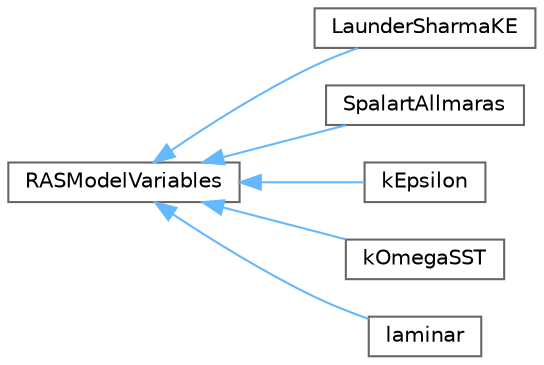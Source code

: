 digraph "Graphical Class Hierarchy"
{
 // LATEX_PDF_SIZE
  bgcolor="transparent";
  edge [fontname=Helvetica,fontsize=10,labelfontname=Helvetica,labelfontsize=10];
  node [fontname=Helvetica,fontsize=10,shape=box,height=0.2,width=0.4];
  rankdir="LR";
  Node0 [id="Node000000",label="RASModelVariables",height=0.2,width=0.4,color="grey40", fillcolor="white", style="filled",URL="$classFoam_1_1incompressible_1_1RASModelVariables.html",tooltip="Abstract base class for objective functions. No point in making this runTime selectable since its chi..."];
  Node0 -> Node1 [id="edge5239_Node000000_Node000001",dir="back",color="steelblue1",style="solid",tooltip=" "];
  Node1 [id="Node000001",label="LaunderSharmaKE",height=0.2,width=0.4,color="grey40", fillcolor="white", style="filled",URL="$classFoam_1_1incompressible_1_1RASVariables_1_1LaunderSharmaKE.html",tooltip=" "];
  Node0 -> Node2 [id="edge5240_Node000000_Node000002",dir="back",color="steelblue1",style="solid",tooltip=" "];
  Node2 [id="Node000002",label="SpalartAllmaras",height=0.2,width=0.4,color="grey40", fillcolor="white", style="filled",URL="$classFoam_1_1incompressible_1_1RASVariables_1_1SpalartAllmaras.html",tooltip=" "];
  Node0 -> Node3 [id="edge5241_Node000000_Node000003",dir="back",color="steelblue1",style="solid",tooltip=" "];
  Node3 [id="Node000003",label="kEpsilon",height=0.2,width=0.4,color="grey40", fillcolor="white", style="filled",URL="$classFoam_1_1incompressible_1_1RASVariables_1_1kEpsilon.html",tooltip=" "];
  Node0 -> Node4 [id="edge5242_Node000000_Node000004",dir="back",color="steelblue1",style="solid",tooltip=" "];
  Node4 [id="Node000004",label="kOmegaSST",height=0.2,width=0.4,color="grey40", fillcolor="white", style="filled",URL="$classFoam_1_1incompressible_1_1RASVariables_1_1kOmegaSST.html",tooltip=" "];
  Node0 -> Node5 [id="edge5243_Node000000_Node000005",dir="back",color="steelblue1",style="solid",tooltip=" "];
  Node5 [id="Node000005",label="laminar",height=0.2,width=0.4,color="grey40", fillcolor="white", style="filled",URL="$classFoam_1_1incompressible_1_1RASVariables_1_1laminar.html",tooltip=" "];
}
